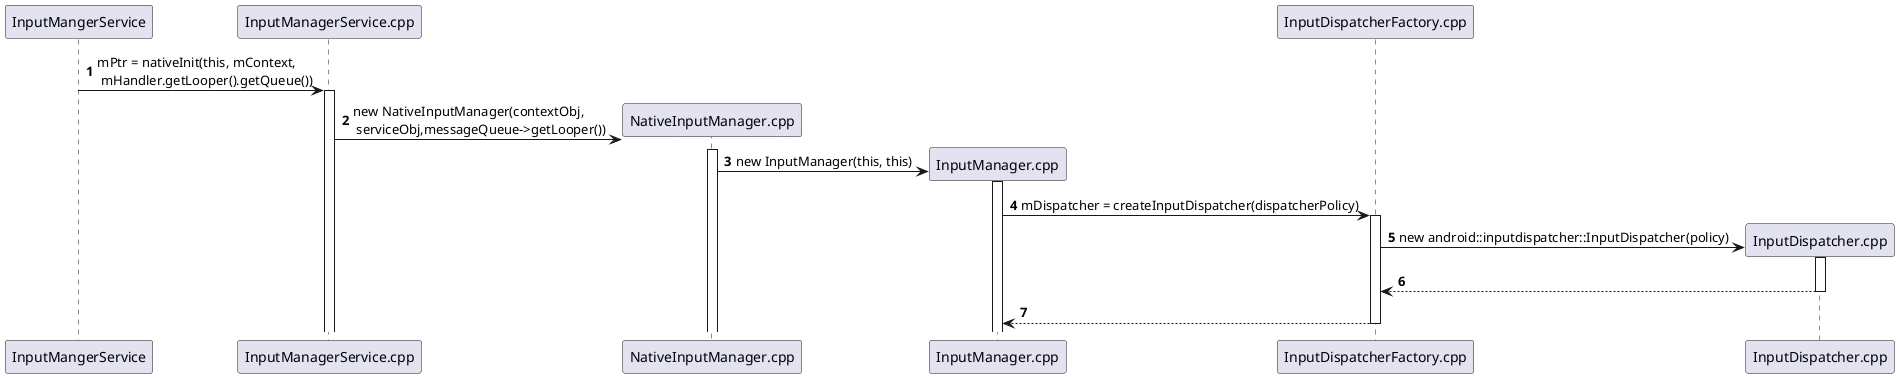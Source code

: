 @startuml
autonumber
InputMangerService -> InputManagerService.cpp++: mPtr = nativeInit(this, mContext, \n mHandler.getLooper().getQueue())
    create NativeInputManager.cpp
    InputManagerService.cpp -> NativeInputManager.cpp++: new NativeInputManager(contextObj, \n serviceObj,messageQueue->getLooper())
        create InputManager.cpp
        NativeInputManager.cpp -> InputManager.cpp++: new InputManager(this, this)
            InputManager.cpp -> InputDispatcherFactory.cpp++: mDispatcher = createInputDispatcher(dispatcherPolicy)
                create InputDispatcher.cpp
                InputDispatcherFactory.cpp -> InputDispatcher.cpp++: new android::inputdispatcher::InputDispatcher(policy)
                return
            return

@enduml